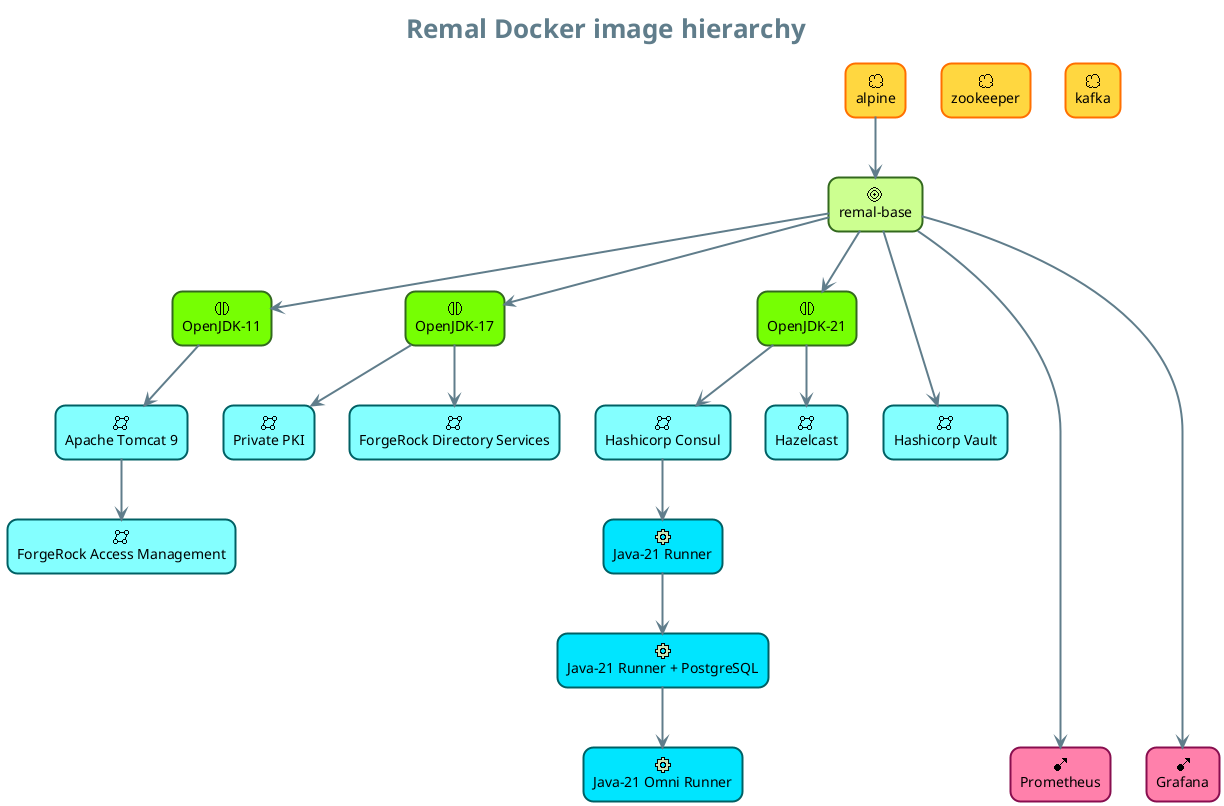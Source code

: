 ' ******************************************************************************
' UML PlantUML diagram that shows the Remal Docker container hierarchy.
'
' Since : July 2023
' Author: Arnold Somogyi <arnold.somogyi@gmail.com>
'
' Copyright (c) 2020-2025 Remal Software and Arnold Somogyi All rights reserved
' ******************************************************************************
@startuml

<style>
  .STYLE_EXTERNAL {
    RoundCorner 20
    LineThickness 2
    LineColor #FF6F00
    BackgroundColor #FFD740
  }
  .STYLE_BASE {
    RoundCorner 20
    LineThickness 2
    LineColor #33691E
    BackgroundColor #CCFF90
  }
  .STYLE_CORE {
    RoundCorner 20
    LineThickness 2
    LineColor #33691E
    BackgroundColor #76FF03
  }
  .STYLE_INFRA {
    RoundCorner 20
    LineThickness 2
    LineColor #006064
    BackgroundColor #84FFFF
  }
  .STYLE_APP {
    RoundCorner 20
    LineThickness 2
    LineColor #006064
    BackgroundColor #00E5FF
  }
  .STYLE_MONITOR {
    RoundCorner 20
    LineThickness 2
    LineColor #880E4F
    BackgroundColor #FF80AB
  }
</style>

skinparam ArrowThickness 2
skinparam ArrowColor #607D8B

skinparam titleFontSize 26
skinparam titleFontColor #607D8B
skinparam titleBackgroundColor #FFFFFF
skinparam titleFontStyle bold

title **Remal Docker image hierarchy**

sprite $EXTERNAL_IMAGE jar:archimate/meaning
sprite $BASE_IMAGE     jar:archimate/goal
sprite $CORE_IMAGE     jar:archimate/interaction
sprite $INFRA_IMAGE    jar:archimate/network
sprite $APP_IMAGE      jar:archimate/physical-equipment
sprite $MONITOR_IMAGE  jar:archimate/assignment

rectangle "alpine"                       as alpine          <<$EXTERNAL_IMAGE>> <<STYLE_EXTERNAL>>
rectangle "zookeeper"                    as zookeeper       <<$EXTERNAL_IMAGE>> <<STYLE_EXTERNAL>>
rectangle "kafka"                        as kafka           <<$EXTERNAL_IMAGE>> <<STYLE_EXTERNAL>>
rectangle "remal-base"                   as base            <<$BASE_IMAGE>>     <<STYLE_BASE>>
rectangle "OpenJDK-11"                   as java11          <<$CORE_IMAGE>>     <<STYLE_CORE>>
rectangle "OpenJDK-17"                   as java17          <<$CORE_IMAGE>>     <<STYLE_CORE>>
rectangle "OpenJDK-21"                   as java21          <<$CORE_IMAGE>>     <<STYLE_CORE>>
rectangle "Private PKI"                  as pki             <<$INFRA_IMAGE>>    <<STYLE_INFRA>>
rectangle "Apache Tomcat 9"              as tomcat9         <<$INFRA_IMAGE>>    <<STYLE_INFRA>>
rectangle "ForgeRock Directory Services" as ds              <<$INFRA_IMAGE>>    <<STYLE_INFRA>>
rectangle "ForgeRock Access Management"  as am              <<$INFRA_IMAGE>>    <<STYLE_INFRA>>
rectangle "Hashicorp Vault"              as vault           <<$INFRA_IMAGE>>    <<STYLE_INFRA>>
rectangle "Hashicorp Consul"             as consul          <<$INFRA_IMAGE>>    <<STYLE_INFRA>>
rectangle "Hashicorp Consul"             as consul          <<$INFRA_IMAGE>>    <<STYLE_INFRA>>
rectangle "Java-21 Runner"               as java_runner_21  <<$APP_IMAGE>>      <<STYLE_APP>>
rectangle "Java-21 Runner + PostgreSQL"  as java_runner_21p <<$APP_IMAGE>>      <<STYLE_APP>>
rectangle "Java-21 Omni Runner"          as java_runner_21o <<$APP_IMAGE>>      <<STYLE_APP>>
rectangle "Hazelcast"                    as hazelcast       <<$INFRA_IMAGE>>    <<STYLE_INFRA>>
rectangle "Prometheus"                   as prometheus      <<$MONITOR_IMAGE>>  <<STYLE_MONITOR>>
rectangle "Grafana"                      as grafana         <<$MONITOR_IMAGE>>  <<STYLE_MONITOR>>

alpine --> base
base --> java11
base --> java17
base --> java21
java17 --> pki
base ---> vault
base ------> prometheus
base ------> grafana
java11 --> tomcat9
java17 --> ds
java21 --> consul
java21 --> hazelcast
tomcat9 --> am
consul --> java_runner_21
java_runner_21 --> java_runner_21p
java_runner_21p --> java_runner_21o

@enduml
